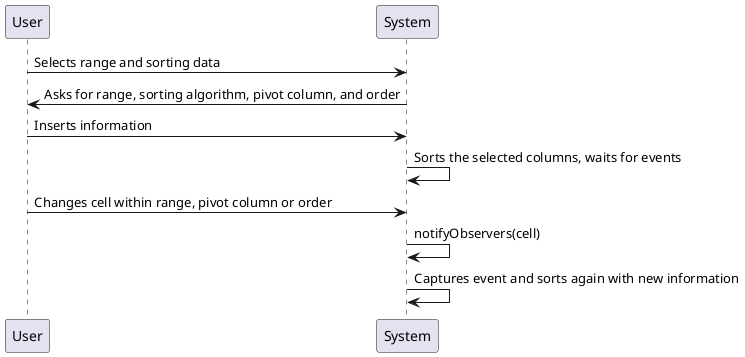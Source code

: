 @startuml
User -> System : Selects range and sorting data
System-> User : Asks for range, sorting algorithm, pivot column, and order
User -> System : Inserts information
System -> System : Sorts the selected columns, waits for events
User -> System : Changes cell within range, pivot column or order
System ->System : notifyObservers(cell)
System ->System : Captures event and sorts again with new information
@enduml
